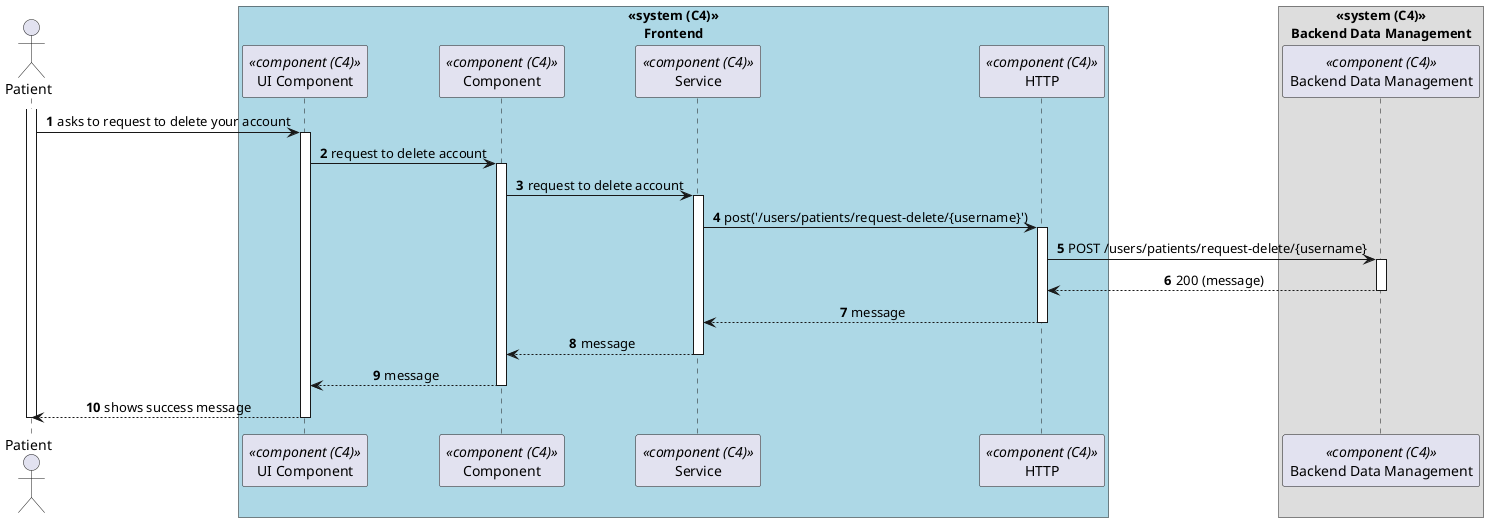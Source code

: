@startuml process-view
autonumber
skinparam DefaultTextAlignment center
actor Patient as "Patient"
box "<<system (C4)>>\nFrontend"#LightBlue
  participant ComponentUI as "UI Component" <<component (C4)>>
  participant Component as "Component" <<component (C4)>>
  participant Service as "Service" <<component (C4)>>
  participant HTTP as "HTTP" <<component (C4)>>
end box

box "<<system (C4)>>\nBackend Data Management"
  participant BackendDataManagement as "Backend Data Management" <<component (C4)>>
end box

activate Patient

    Patient -> ComponentUI : asks to request to delete your account
    activate ComponentUI

        ComponentUI -> Component : request to delete account
        activate Component

            Component -> Service : request to delete account
            activate Service

                Service -> HTTP : post('/users/patients/request-delete/{username}')

                activate HTTP
                    HTTP -> BackendDataManagement : POST /users/patients/request-delete/{username}

                    activate BackendDataManagement
                        BackendDataManagement --> HTTP : 200 (message)
                    deactivate BackendDataManagement
                    
                    HTTP --> Service : message

                deactivate HTTP

                Service --> Component : message
            deactivate Service

            Component --> ComponentUI : message
        deactivate Component

    Patient <-- ComponentUI : shows success message
    deactivate ComponentUI

deactivate Patient

@enduml